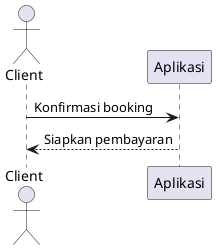 @startuml
actor Client
participant Aplikasi

Client -> Aplikasi: Konfirmasi booking
Aplikasi --> Client: Siapkan pembayaran
@enduml